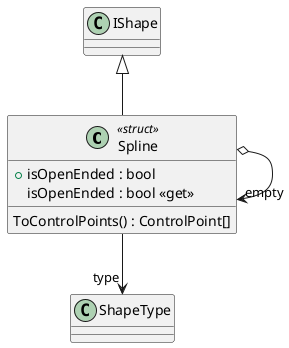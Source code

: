 @startuml
class Spline <<struct>> {
    + isOpenEnded : bool
    isOpenEnded : bool <<get>>
    ToControlPoints() : ControlPoint[]
}
IShape <|-- Spline
Spline --> "type" ShapeType
Spline o-> "empty" Spline
@enduml
